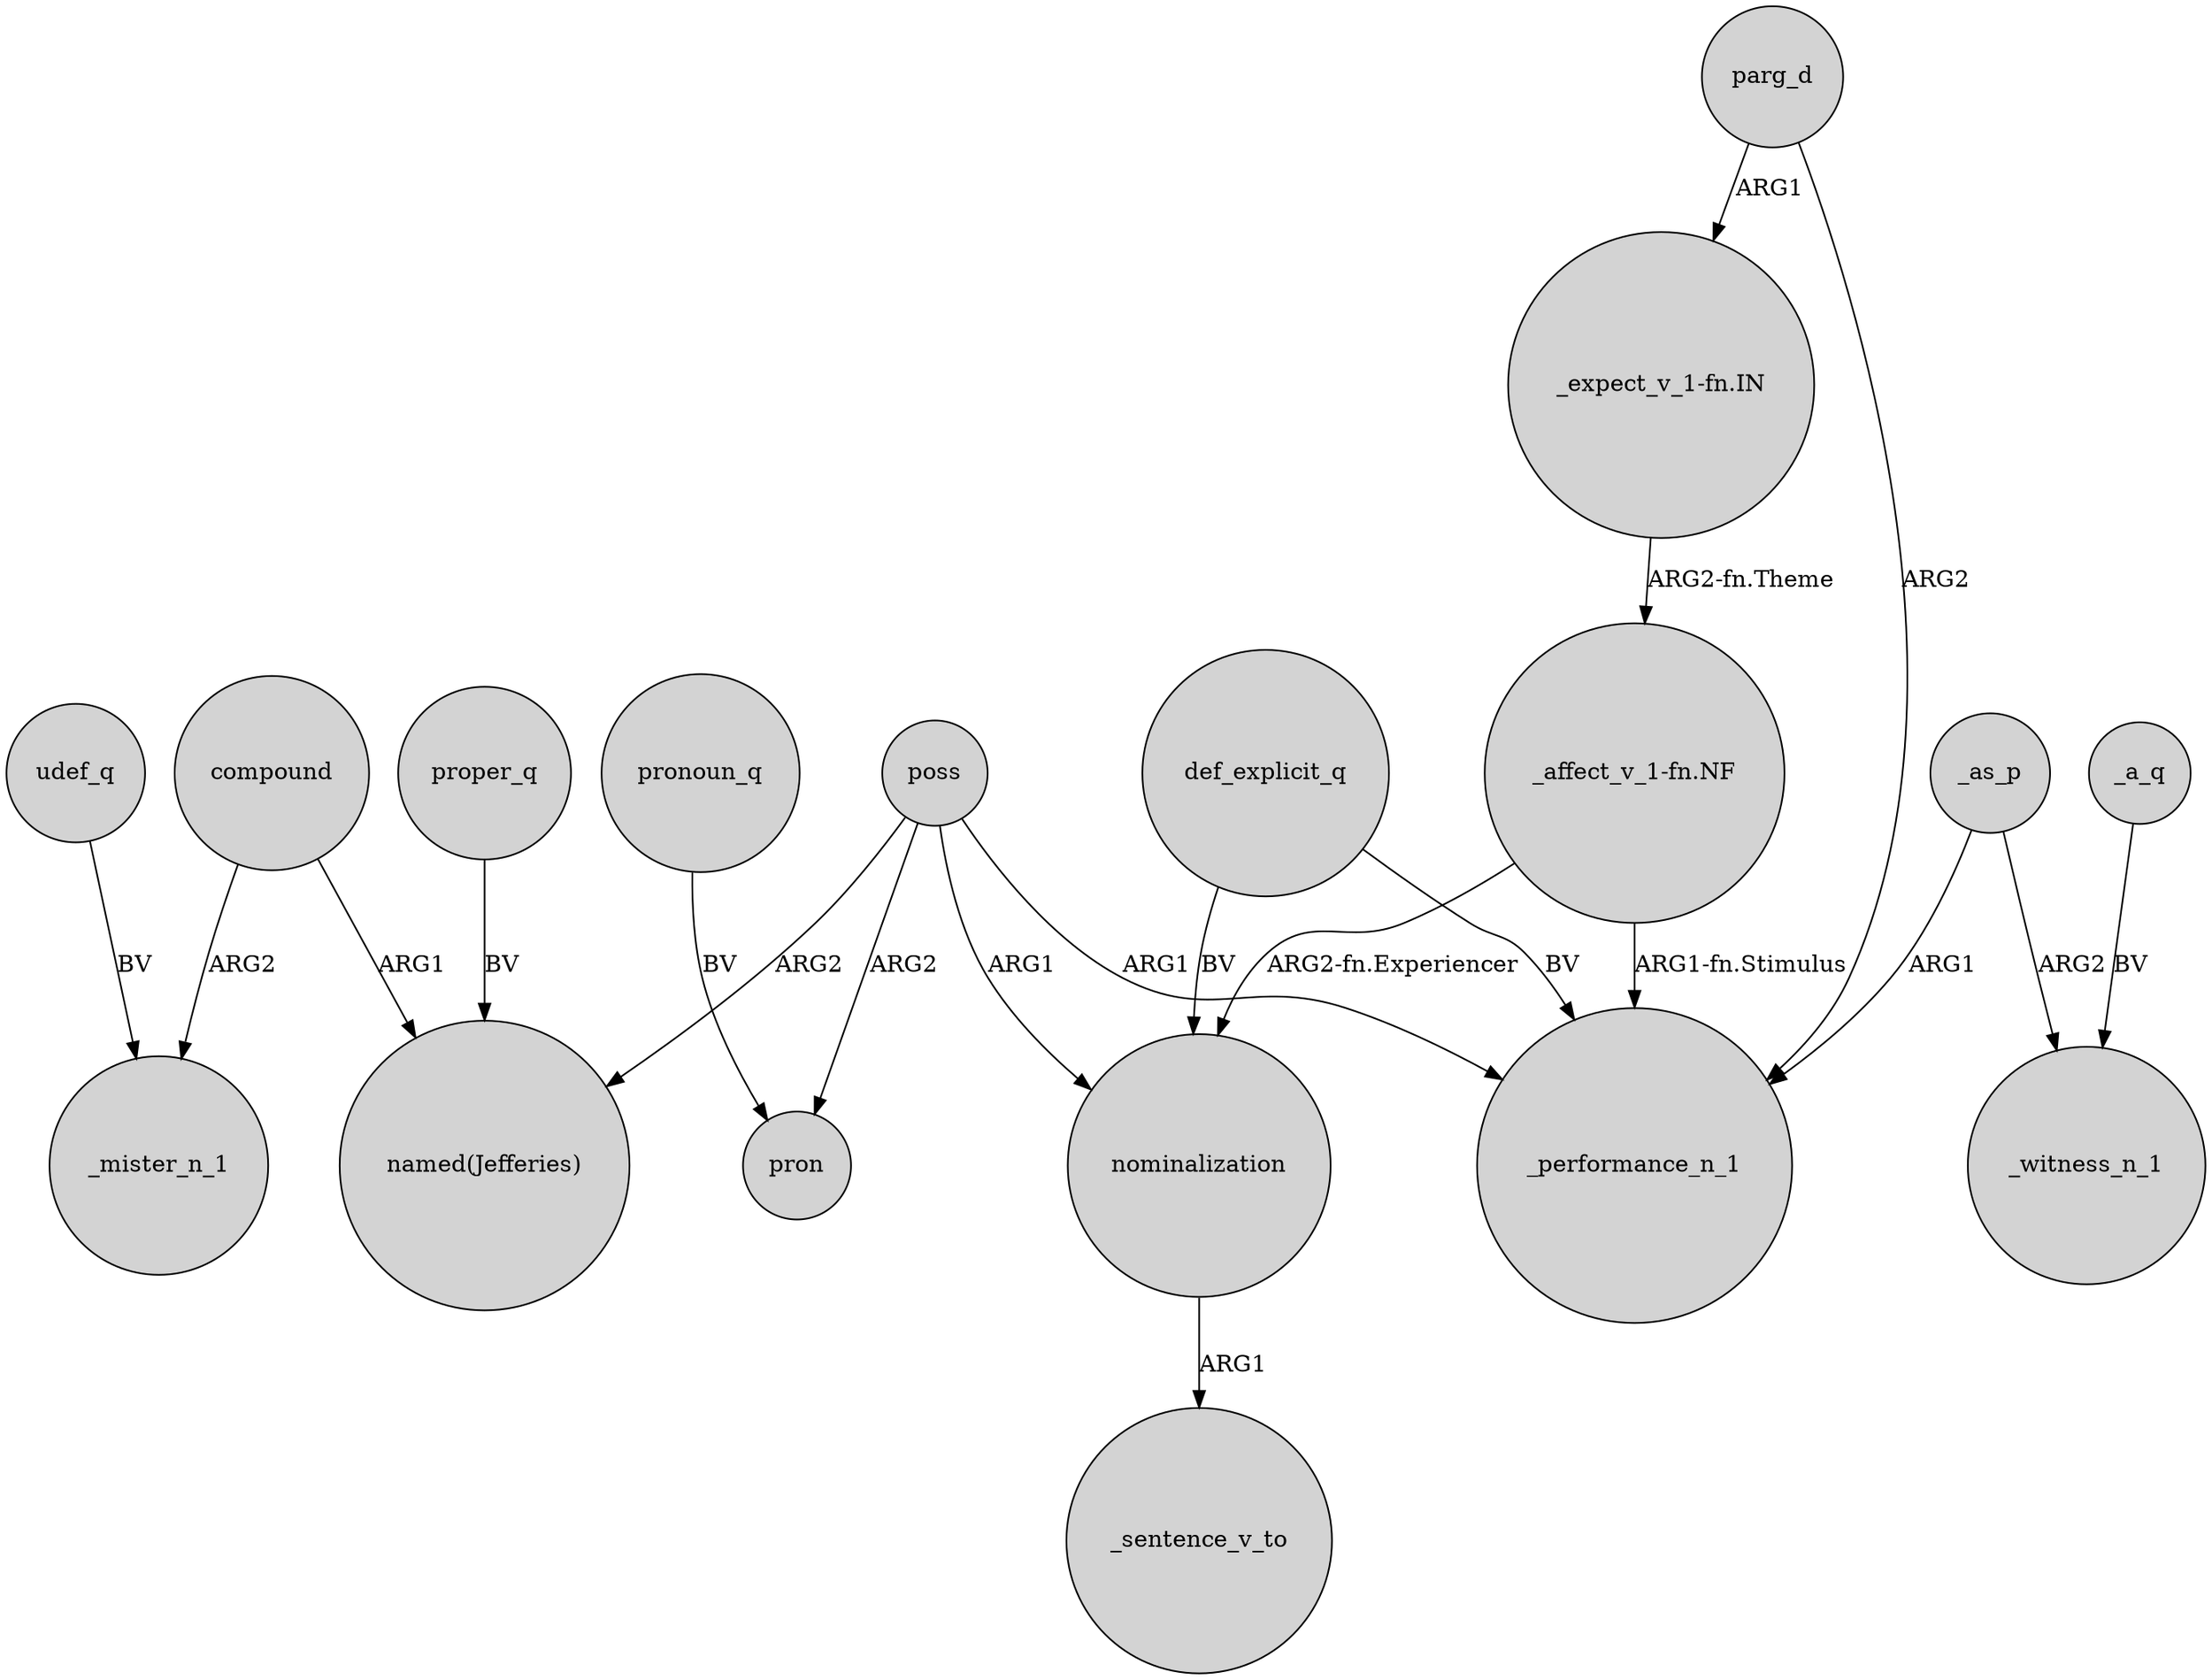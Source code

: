 digraph {
	node [shape=circle style=filled]
	poss -> "named(Jefferies)" [label=ARG2]
	poss -> pron [label=ARG2]
	nominalization -> _sentence_v_to [label=ARG1]
	compound -> _mister_n_1 [label=ARG2]
	udef_q -> _mister_n_1 [label=BV]
	parg_d -> _performance_n_1 [label=ARG2]
	poss -> nominalization [label=ARG1]
	pronoun_q -> pron [label=BV]
	_as_p -> _performance_n_1 [label=ARG1]
	"_affect_v_1-fn.NF" -> nominalization [label="ARG2-fn.Experiencer"]
	def_explicit_q -> _performance_n_1 [label=BV]
	poss -> _performance_n_1 [label=ARG1]
	parg_d -> "_expect_v_1-fn.IN" [label=ARG1]
	_a_q -> _witness_n_1 [label=BV]
	compound -> "named(Jefferies)" [label=ARG1]
	_as_p -> _witness_n_1 [label=ARG2]
	def_explicit_q -> nominalization [label=BV]
	proper_q -> "named(Jefferies)" [label=BV]
	"_affect_v_1-fn.NF" -> _performance_n_1 [label="ARG1-fn.Stimulus"]
	"_expect_v_1-fn.IN" -> "_affect_v_1-fn.NF" [label="ARG2-fn.Theme"]
}

